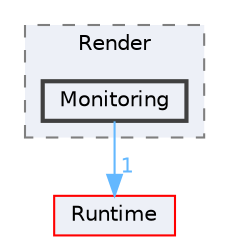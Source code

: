 digraph "Monitoring"
{
 // INTERACTIVE_SVG=YES
 // LATEX_PDF_SIZE
  bgcolor="transparent";
  edge [fontname=Helvetica,fontsize=10,labelfontname=Helvetica,labelfontsize=10];
  node [fontname=Helvetica,fontsize=10,shape=box,height=0.2,width=0.4];
  compound=true
  subgraph clusterdir_3c76e460deb5db6d4158c4915fd9f8bd {
    graph [ bgcolor="#edf0f7", pencolor="grey50", label="Render", fontname=Helvetica,fontsize=10 style="filled,dashed", URL="dir_3c76e460deb5db6d4158c4915fd9f8bd.html",tooltip=""]
  dir_492ec67cb25142bc8dd8a2e1fd818490 [label="Monitoring", fillcolor="#edf0f7", color="grey25", style="filled,bold", URL="dir_492ec67cb25142bc8dd8a2e1fd818490.html",tooltip=""];
  }
  dir_7536b172fbd480bfd146a1b1acd6856b [label="Runtime", fillcolor="#edf0f7", color="red", style="filled", URL="dir_7536b172fbd480bfd146a1b1acd6856b.html",tooltip=""];
  dir_492ec67cb25142bc8dd8a2e1fd818490->dir_7536b172fbd480bfd146a1b1acd6856b [headlabel="1", labeldistance=1.5 headhref="dir_000665_000984.html" href="dir_000665_000984.html" color="steelblue1" fontcolor="steelblue1"];
}
